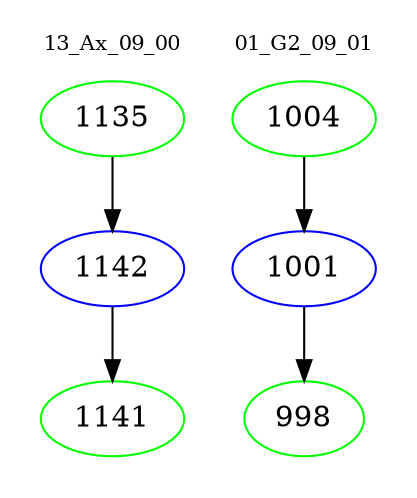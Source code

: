 digraph{
subgraph cluster_0 {
color = white
label = "13_Ax_09_00";
fontsize=10;
T0_1135 [label="1135", color="green"]
T0_1135 -> T0_1142 [color="black"]
T0_1142 [label="1142", color="blue"]
T0_1142 -> T0_1141 [color="black"]
T0_1141 [label="1141", color="green"]
}
subgraph cluster_1 {
color = white
label = "01_G2_09_01";
fontsize=10;
T1_1004 [label="1004", color="green"]
T1_1004 -> T1_1001 [color="black"]
T1_1001 [label="1001", color="blue"]
T1_1001 -> T1_998 [color="black"]
T1_998 [label="998", color="green"]
}
}
